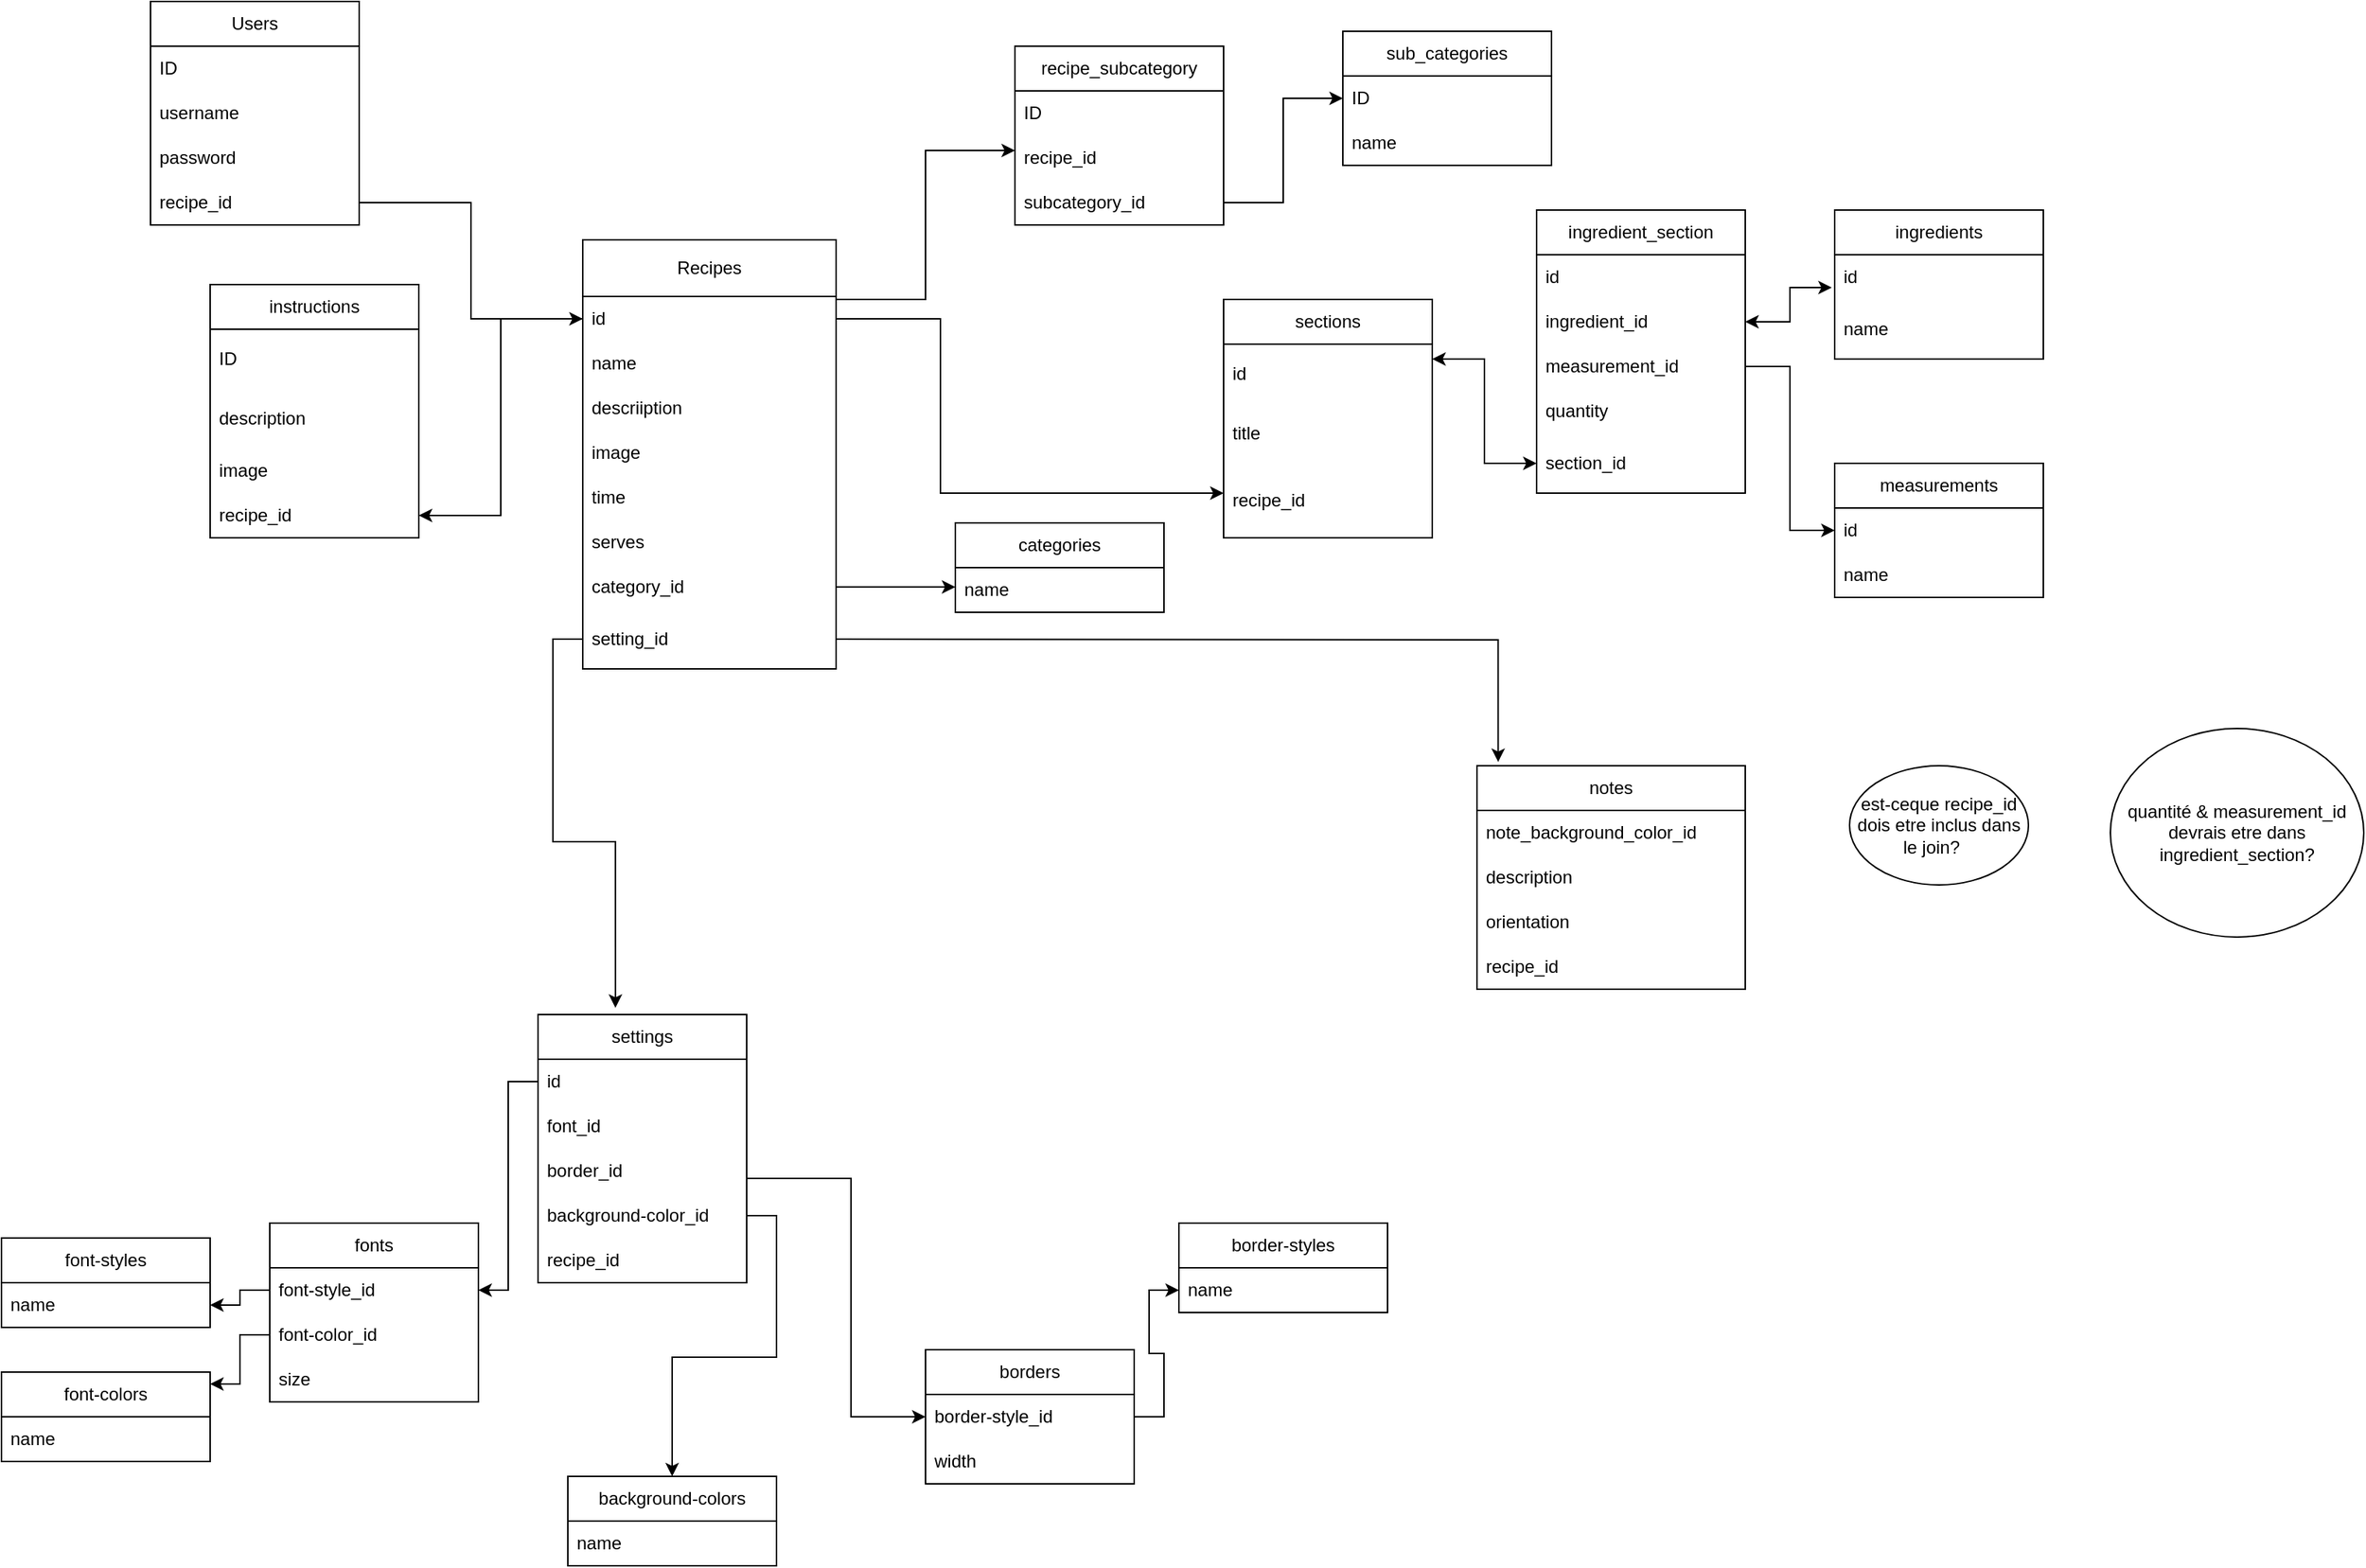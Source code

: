 <mxfile version="22.0.8" type="device">
  <diagram name="Page-1" id="aw0_Zk7qJ66wMODNrK_e">
    <mxGraphModel dx="2693" dy="1874" grid="1" gridSize="10" guides="1" tooltips="1" connect="1" arrows="1" fold="1" page="1" pageScale="1" pageWidth="850" pageHeight="1100" math="0" shadow="0">
      <root>
        <mxCell id="0" />
        <mxCell id="1" parent="0" />
        <mxCell id="UhI_G0-VECtlu7Wtr8I--2" value="Users" style="swimlane;fontStyle=0;childLayout=stackLayout;horizontal=1;startSize=30;horizontalStack=0;resizeParent=1;resizeParentMax=0;resizeLast=0;collapsible=1;marginBottom=0;whiteSpace=wrap;html=1;" parent="1" vertex="1">
          <mxGeometry x="-40" y="-120" width="140" height="150" as="geometry" />
        </mxCell>
        <mxCell id="UhI_G0-VECtlu7Wtr8I--3" value="ID " style="text;strokeColor=none;fillColor=none;align=left;verticalAlign=middle;spacingLeft=4;spacingRight=4;overflow=hidden;points=[[0,0.5],[1,0.5]];portConstraint=eastwest;rotatable=0;whiteSpace=wrap;html=1;" parent="UhI_G0-VECtlu7Wtr8I--2" vertex="1">
          <mxGeometry y="30" width="140" height="30" as="geometry" />
        </mxCell>
        <mxCell id="Pv1r5vACAm2EMASnibKt-13" value="username&lt;br&gt;" style="text;strokeColor=none;fillColor=none;align=left;verticalAlign=middle;spacingLeft=4;spacingRight=4;overflow=hidden;points=[[0,0.5],[1,0.5]];portConstraint=eastwest;rotatable=0;whiteSpace=wrap;html=1;" vertex="1" parent="UhI_G0-VECtlu7Wtr8I--2">
          <mxGeometry y="60" width="140" height="30" as="geometry" />
        </mxCell>
        <mxCell id="UhI_G0-VECtlu7Wtr8I--4" value="password" style="text;strokeColor=none;fillColor=none;align=left;verticalAlign=middle;spacingLeft=4;spacingRight=4;overflow=hidden;points=[[0,0.5],[1,0.5]];portConstraint=eastwest;rotatable=0;whiteSpace=wrap;html=1;" parent="UhI_G0-VECtlu7Wtr8I--2" vertex="1">
          <mxGeometry y="90" width="140" height="30" as="geometry" />
        </mxCell>
        <mxCell id="UhI_G0-VECtlu7Wtr8I--5" value="recipe_id" style="text;strokeColor=none;fillColor=none;align=left;verticalAlign=middle;spacingLeft=4;spacingRight=4;overflow=hidden;points=[[0,0.5],[1,0.5]];portConstraint=eastwest;rotatable=0;whiteSpace=wrap;html=1;" parent="UhI_G0-VECtlu7Wtr8I--2" vertex="1">
          <mxGeometry y="120" width="140" height="30" as="geometry" />
        </mxCell>
        <mxCell id="UhI_G0-VECtlu7Wtr8I--6" value="Recipes" style="swimlane;fontStyle=0;childLayout=stackLayout;horizontal=1;startSize=38;horizontalStack=0;resizeParent=1;resizeParentMax=0;resizeLast=0;collapsible=1;marginBottom=0;whiteSpace=wrap;html=1;" parent="1" vertex="1">
          <mxGeometry x="250" y="40" width="170" height="288" as="geometry">
            <mxRectangle x="350" y="332" width="80" height="30" as="alternateBounds" />
          </mxGeometry>
        </mxCell>
        <mxCell id="UhI_G0-VECtlu7Wtr8I--26" value="id" style="text;strokeColor=none;fillColor=none;align=left;verticalAlign=middle;spacingLeft=4;spacingRight=4;overflow=hidden;points=[[0,0.5],[1,0.5]];portConstraint=eastwest;rotatable=0;whiteSpace=wrap;html=1;" parent="UhI_G0-VECtlu7Wtr8I--6" vertex="1">
          <mxGeometry y="38" width="170" height="30" as="geometry" />
        </mxCell>
        <mxCell id="F0eO1zSZgxlCz4yN3Jvu-18" value="name" style="text;strokeColor=none;fillColor=none;align=left;verticalAlign=middle;spacingLeft=4;spacingRight=4;overflow=hidden;points=[[0,0.5],[1,0.5]];portConstraint=eastwest;rotatable=0;whiteSpace=wrap;html=1;" parent="UhI_G0-VECtlu7Wtr8I--6" vertex="1">
          <mxGeometry y="68" width="170" height="30" as="geometry" />
        </mxCell>
        <mxCell id="UhI_G0-VECtlu7Wtr8I--7" value="descriiption" style="text;strokeColor=none;fillColor=none;align=left;verticalAlign=middle;spacingLeft=4;spacingRight=4;overflow=hidden;points=[[0,0.5],[1,0.5]];portConstraint=eastwest;rotatable=0;whiteSpace=wrap;html=1;" parent="UhI_G0-VECtlu7Wtr8I--6" vertex="1">
          <mxGeometry y="98" width="170" height="30" as="geometry" />
        </mxCell>
        <mxCell id="UhI_G0-VECtlu7Wtr8I--8" value="image" style="text;strokeColor=none;fillColor=none;align=left;verticalAlign=middle;spacingLeft=4;spacingRight=4;overflow=hidden;points=[[0,0.5],[1,0.5]];portConstraint=eastwest;rotatable=0;whiteSpace=wrap;html=1;" parent="UhI_G0-VECtlu7Wtr8I--6" vertex="1">
          <mxGeometry y="128" width="170" height="30" as="geometry" />
        </mxCell>
        <mxCell id="UhI_G0-VECtlu7Wtr8I--17" value="time" style="text;strokeColor=none;fillColor=none;align=left;verticalAlign=middle;spacingLeft=4;spacingRight=4;overflow=hidden;points=[[0,0.5],[1,0.5]];portConstraint=eastwest;rotatable=0;whiteSpace=wrap;html=1;" parent="UhI_G0-VECtlu7Wtr8I--6" vertex="1">
          <mxGeometry y="158" width="170" height="30" as="geometry" />
        </mxCell>
        <mxCell id="UhI_G0-VECtlu7Wtr8I--16" value="serves" style="text;strokeColor=none;fillColor=none;align=left;verticalAlign=middle;spacingLeft=4;spacingRight=4;overflow=hidden;points=[[0,0.5],[1,0.5]];portConstraint=eastwest;rotatable=0;whiteSpace=wrap;html=1;" parent="UhI_G0-VECtlu7Wtr8I--6" vertex="1">
          <mxGeometry y="188" width="170" height="30" as="geometry" />
        </mxCell>
        <mxCell id="UhI_G0-VECtlu7Wtr8I--20" value="category_id" style="text;strokeColor=none;fillColor=none;align=left;verticalAlign=middle;spacingLeft=4;spacingRight=4;overflow=hidden;points=[[0,0.5],[1,0.5]];portConstraint=eastwest;rotatable=0;whiteSpace=wrap;html=1;" parent="UhI_G0-VECtlu7Wtr8I--6" vertex="1">
          <mxGeometry y="218" width="170" height="30" as="geometry" />
        </mxCell>
        <mxCell id="UhI_G0-VECtlu7Wtr8I--103" value="setting_id" style="text;strokeColor=none;fillColor=none;align=left;verticalAlign=middle;spacingLeft=4;spacingRight=4;overflow=hidden;points=[[0,0.5],[1,0.5]];portConstraint=eastwest;rotatable=0;whiteSpace=wrap;html=1;" parent="UhI_G0-VECtlu7Wtr8I--6" vertex="1">
          <mxGeometry y="248" width="170" height="40" as="geometry" />
        </mxCell>
        <mxCell id="UhI_G0-VECtlu7Wtr8I--22" value="ingredients" style="swimlane;fontStyle=0;childLayout=stackLayout;horizontal=1;startSize=30;horizontalStack=0;resizeParent=1;resizeParentMax=0;resizeLast=0;collapsible=1;marginBottom=0;whiteSpace=wrap;html=1;" parent="1" vertex="1">
          <mxGeometry x="1090" y="20" width="140" height="100" as="geometry" />
        </mxCell>
        <mxCell id="RSVYdxsUzsgV8Y28oBYR-6" value="id" style="text;strokeColor=none;fillColor=none;align=left;verticalAlign=middle;spacingLeft=4;spacingRight=4;overflow=hidden;points=[[0,0.5],[1,0.5]];portConstraint=eastwest;rotatable=0;whiteSpace=wrap;html=1;" parent="UhI_G0-VECtlu7Wtr8I--22" vertex="1">
          <mxGeometry y="30" width="140" height="30" as="geometry" />
        </mxCell>
        <mxCell id="UhI_G0-VECtlu7Wtr8I--23" value="name" style="text;strokeColor=none;fillColor=none;align=left;verticalAlign=middle;spacingLeft=4;spacingRight=4;overflow=hidden;points=[[0,0.5],[1,0.5]];portConstraint=eastwest;rotatable=0;whiteSpace=wrap;html=1;" parent="UhI_G0-VECtlu7Wtr8I--22" vertex="1">
          <mxGeometry y="60" width="140" height="40" as="geometry" />
        </mxCell>
        <mxCell id="UhI_G0-VECtlu7Wtr8I--27" value="measurements" style="swimlane;fontStyle=0;childLayout=stackLayout;horizontal=1;startSize=30;horizontalStack=0;resizeParent=1;resizeParentMax=0;resizeLast=0;collapsible=1;marginBottom=0;whiteSpace=wrap;html=1;" parent="1" vertex="1">
          <mxGeometry x="1090" y="190" width="140" height="90" as="geometry" />
        </mxCell>
        <mxCell id="UhI_G0-VECtlu7Wtr8I--28" value="id" style="text;strokeColor=none;fillColor=none;align=left;verticalAlign=middle;spacingLeft=4;spacingRight=4;overflow=hidden;points=[[0,0.5],[1,0.5]];portConstraint=eastwest;rotatable=0;whiteSpace=wrap;html=1;" parent="UhI_G0-VECtlu7Wtr8I--27" vertex="1">
          <mxGeometry y="30" width="140" height="30" as="geometry" />
        </mxCell>
        <mxCell id="RSVYdxsUzsgV8Y28oBYR-7" value="name" style="text;strokeColor=none;fillColor=none;align=left;verticalAlign=middle;spacingLeft=4;spacingRight=4;overflow=hidden;points=[[0,0.5],[1,0.5]];portConstraint=eastwest;rotatable=0;whiteSpace=wrap;html=1;" parent="UhI_G0-VECtlu7Wtr8I--27" vertex="1">
          <mxGeometry y="60" width="140" height="30" as="geometry" />
        </mxCell>
        <mxCell id="UhI_G0-VECtlu7Wtr8I--31" value="categories" style="swimlane;fontStyle=0;childLayout=stackLayout;horizontal=1;startSize=30;horizontalStack=0;resizeParent=1;resizeParentMax=0;resizeLast=0;collapsible=1;marginBottom=0;whiteSpace=wrap;html=1;" parent="1" vertex="1">
          <mxGeometry x="500" y="230" width="140" height="60" as="geometry" />
        </mxCell>
        <mxCell id="UhI_G0-VECtlu7Wtr8I--32" value="name" style="text;strokeColor=none;fillColor=none;align=left;verticalAlign=middle;spacingLeft=4;spacingRight=4;overflow=hidden;points=[[0,0.5],[1,0.5]];portConstraint=eastwest;rotatable=0;whiteSpace=wrap;html=1;" parent="UhI_G0-VECtlu7Wtr8I--31" vertex="1">
          <mxGeometry y="30" width="140" height="30" as="geometry" />
        </mxCell>
        <mxCell id="UhI_G0-VECtlu7Wtr8I--35" value="sub_categories" style="swimlane;fontStyle=0;childLayout=stackLayout;horizontal=1;startSize=30;horizontalStack=0;resizeParent=1;resizeParentMax=0;resizeLast=0;collapsible=1;marginBottom=0;whiteSpace=wrap;html=1;" parent="1" vertex="1">
          <mxGeometry x="760" y="-100" width="140" height="90" as="geometry" />
        </mxCell>
        <mxCell id="UhI_G0-VECtlu7Wtr8I--36" value="ID " style="text;strokeColor=none;fillColor=none;align=left;verticalAlign=middle;spacingLeft=4;spacingRight=4;overflow=hidden;points=[[0,0.5],[1,0.5]];portConstraint=eastwest;rotatable=0;whiteSpace=wrap;html=1;" parent="UhI_G0-VECtlu7Wtr8I--35" vertex="1">
          <mxGeometry y="30" width="140" height="30" as="geometry" />
        </mxCell>
        <mxCell id="Pv1r5vACAm2EMASnibKt-11" value="name" style="text;strokeColor=none;fillColor=none;align=left;verticalAlign=middle;spacingLeft=4;spacingRight=4;overflow=hidden;points=[[0,0.5],[1,0.5]];portConstraint=eastwest;rotatable=0;whiteSpace=wrap;html=1;" vertex="1" parent="UhI_G0-VECtlu7Wtr8I--35">
          <mxGeometry y="60" width="140" height="30" as="geometry" />
        </mxCell>
        <mxCell id="UhI_G0-VECtlu7Wtr8I--37" value="recipe_subcategory" style="swimlane;fontStyle=0;childLayout=stackLayout;horizontal=1;startSize=30;horizontalStack=0;resizeParent=1;resizeParentMax=0;resizeLast=0;collapsible=1;marginBottom=0;whiteSpace=wrap;html=1;" parent="1" vertex="1">
          <mxGeometry x="540" y="-90" width="140" height="120" as="geometry" />
        </mxCell>
        <mxCell id="Pv1r5vACAm2EMASnibKt-8" value="ID " style="text;strokeColor=none;fillColor=none;align=left;verticalAlign=middle;spacingLeft=4;spacingRight=4;overflow=hidden;points=[[0,0.5],[1,0.5]];portConstraint=eastwest;rotatable=0;whiteSpace=wrap;html=1;" vertex="1" parent="UhI_G0-VECtlu7Wtr8I--37">
          <mxGeometry y="30" width="140" height="30" as="geometry" />
        </mxCell>
        <mxCell id="UhI_G0-VECtlu7Wtr8I--38" value="recipe_id" style="text;strokeColor=none;fillColor=none;align=left;verticalAlign=middle;spacingLeft=4;spacingRight=4;overflow=hidden;points=[[0,0.5],[1,0.5]];portConstraint=eastwest;rotatable=0;whiteSpace=wrap;html=1;" parent="UhI_G0-VECtlu7Wtr8I--37" vertex="1">
          <mxGeometry y="60" width="140" height="30" as="geometry" />
        </mxCell>
        <mxCell id="F0eO1zSZgxlCz4yN3Jvu-16" value="subcategory_id" style="text;strokeColor=none;fillColor=none;align=left;verticalAlign=middle;spacingLeft=4;spacingRight=4;overflow=hidden;points=[[0,0.5],[1,0.5]];portConstraint=eastwest;rotatable=0;whiteSpace=wrap;html=1;" parent="UhI_G0-VECtlu7Wtr8I--37" vertex="1">
          <mxGeometry y="90" width="140" height="30" as="geometry" />
        </mxCell>
        <mxCell id="UhI_G0-VECtlu7Wtr8I--39" value="sections" style="swimlane;fontStyle=0;childLayout=stackLayout;horizontal=1;startSize=30;horizontalStack=0;resizeParent=1;resizeParentMax=0;resizeLast=0;collapsible=1;marginBottom=0;whiteSpace=wrap;html=1;" parent="1" vertex="1">
          <mxGeometry x="680" y="80" width="140" height="160" as="geometry" />
        </mxCell>
        <mxCell id="RSVYdxsUzsgV8Y28oBYR-1" value="id" style="text;strokeColor=none;fillColor=none;align=left;verticalAlign=middle;spacingLeft=4;spacingRight=4;overflow=hidden;points=[[0,0.5],[1,0.5]];portConstraint=eastwest;rotatable=0;whiteSpace=wrap;html=1;" parent="UhI_G0-VECtlu7Wtr8I--39" vertex="1">
          <mxGeometry y="30" width="140" height="40" as="geometry" />
        </mxCell>
        <mxCell id="F0eO1zSZgxlCz4yN3Jvu-5" value="title" style="text;strokeColor=none;fillColor=none;align=left;verticalAlign=middle;spacingLeft=4;spacingRight=4;overflow=hidden;points=[[0,0.5],[1,0.5]];portConstraint=eastwest;rotatable=0;whiteSpace=wrap;html=1;" parent="UhI_G0-VECtlu7Wtr8I--39" vertex="1">
          <mxGeometry y="70" width="140" height="40" as="geometry" />
        </mxCell>
        <mxCell id="UhI_G0-VECtlu7Wtr8I--40" value="recipe_id" style="text;strokeColor=none;fillColor=none;align=left;verticalAlign=middle;spacingLeft=4;spacingRight=4;overflow=hidden;points=[[0,0.5],[1,0.5]];portConstraint=eastwest;rotatable=0;whiteSpace=wrap;html=1;" parent="UhI_G0-VECtlu7Wtr8I--39" vertex="1">
          <mxGeometry y="110" width="140" height="50" as="geometry" />
        </mxCell>
        <mxCell id="UhI_G0-VECtlu7Wtr8I--53" value="" style="edgeStyle=orthogonalEdgeStyle;rounded=0;orthogonalLoop=1;jettySize=auto;html=1;exitX=1;exitY=0.5;exitDx=0;exitDy=0;" parent="1" source="UhI_G0-VECtlu7Wtr8I--26" target="UhI_G0-VECtlu7Wtr8I--40" edge="1">
          <mxGeometry relative="1" as="geometry">
            <mxPoint x="420" y="364" as="sourcePoint" />
            <Array as="points">
              <mxPoint x="490" y="93" />
              <mxPoint x="490" y="210" />
              <mxPoint x="750" y="210" />
            </Array>
          </mxGeometry>
        </mxCell>
        <mxCell id="UhI_G0-VECtlu7Wtr8I--54" value="" style="edgeStyle=orthogonalEdgeStyle;rounded=0;orthogonalLoop=1;jettySize=auto;html=1;exitX=1;exitY=0.5;exitDx=0;exitDy=0;" parent="1" source="UhI_G0-VECtlu7Wtr8I--26" target="UhI_G0-VECtlu7Wtr8I--38" edge="1">
          <mxGeometry relative="1" as="geometry">
            <mxPoint x="420" y="303.04" as="sourcePoint" />
            <Array as="points">
              <mxPoint x="420" y="80" />
              <mxPoint x="480" y="80" />
              <mxPoint x="480" y="-20" />
            </Array>
          </mxGeometry>
        </mxCell>
        <mxCell id="UhI_G0-VECtlu7Wtr8I--55" value="" style="edgeStyle=orthogonalEdgeStyle;rounded=0;orthogonalLoop=1;jettySize=auto;html=1;exitX=1;exitY=0.5;exitDx=0;exitDy=0;" parent="1" source="F0eO1zSZgxlCz4yN3Jvu-16" target="UhI_G0-VECtlu7Wtr8I--36" edge="1">
          <mxGeometry relative="1" as="geometry">
            <mxPoint x="420" y="273.04" as="sourcePoint" />
          </mxGeometry>
        </mxCell>
        <mxCell id="UhI_G0-VECtlu7Wtr8I--57" value="" style="edgeStyle=orthogonalEdgeStyle;rounded=0;orthogonalLoop=1;jettySize=auto;html=1;" parent="1" source="UhI_G0-VECtlu7Wtr8I--20" target="UhI_G0-VECtlu7Wtr8I--32" edge="1">
          <mxGeometry relative="1" as="geometry">
            <Array as="points">
              <mxPoint x="480" y="273" />
              <mxPoint x="480" y="273" />
            </Array>
          </mxGeometry>
        </mxCell>
        <mxCell id="UhI_G0-VECtlu7Wtr8I--59" value="" style="endArrow=classic;startArrow=classic;html=1;rounded=0;entryX=-0.014;entryY=-0.2;entryDx=0;entryDy=0;entryPerimeter=0;exitX=1;exitY=0.5;exitDx=0;exitDy=0;edgeStyle=orthogonalEdgeStyle;" parent="1" source="F0eO1zSZgxlCz4yN3Jvu-2" target="UhI_G0-VECtlu7Wtr8I--23" edge="1">
          <mxGeometry width="50" height="50" relative="1" as="geometry">
            <mxPoint x="780" y="475" as="sourcePoint" />
            <mxPoint x="450" y="360" as="targetPoint" />
          </mxGeometry>
        </mxCell>
        <mxCell id="UhI_G0-VECtlu7Wtr8I--60" value="" style="edgeStyle=orthogonalEdgeStyle;rounded=0;orthogonalLoop=1;jettySize=auto;html=1;" parent="1" source="UhI_G0-VECtlu7Wtr8I--25" target="UhI_G0-VECtlu7Wtr8I--28" edge="1">
          <mxGeometry relative="1" as="geometry" />
        </mxCell>
        <mxCell id="UhI_G0-VECtlu7Wtr8I--61" value="" style="edgeStyle=orthogonalEdgeStyle;rounded=0;orthogonalLoop=1;jettySize=auto;html=1;entryX=0;entryY=0.5;entryDx=0;entryDy=0;" parent="1" source="UhI_G0-VECtlu7Wtr8I--5" target="UhI_G0-VECtlu7Wtr8I--26" edge="1">
          <mxGeometry relative="1" as="geometry" />
        </mxCell>
        <mxCell id="UhI_G0-VECtlu7Wtr8I--62" value="instructions" style="swimlane;fontStyle=0;childLayout=stackLayout;horizontal=1;startSize=30;horizontalStack=0;resizeParent=1;resizeParentMax=0;resizeLast=0;collapsible=1;marginBottom=0;whiteSpace=wrap;html=1;" parent="1" vertex="1">
          <mxGeometry y="70" width="140" height="170" as="geometry" />
        </mxCell>
        <mxCell id="UhI_G0-VECtlu7Wtr8I--64" value="ID" style="text;strokeColor=none;fillColor=none;align=left;verticalAlign=middle;spacingLeft=4;spacingRight=4;overflow=hidden;points=[[0,0.5],[1,0.5]];portConstraint=eastwest;rotatable=0;whiteSpace=wrap;html=1;" parent="UhI_G0-VECtlu7Wtr8I--62" vertex="1">
          <mxGeometry y="30" width="140" height="40" as="geometry" />
        </mxCell>
        <mxCell id="Pv1r5vACAm2EMASnibKt-5" value="description" style="text;strokeColor=none;fillColor=none;align=left;verticalAlign=middle;spacingLeft=4;spacingRight=4;overflow=hidden;points=[[0,0.5],[1,0.5]];portConstraint=eastwest;rotatable=0;whiteSpace=wrap;html=1;" vertex="1" parent="UhI_G0-VECtlu7Wtr8I--62">
          <mxGeometry y="70" width="140" height="40" as="geometry" />
        </mxCell>
        <mxCell id="UhI_G0-VECtlu7Wtr8I--70" value="image" style="text;strokeColor=none;fillColor=none;align=left;verticalAlign=middle;spacingLeft=4;spacingRight=4;overflow=hidden;points=[[0,0.5],[1,0.5]];portConstraint=eastwest;rotatable=0;whiteSpace=wrap;html=1;" parent="UhI_G0-VECtlu7Wtr8I--62" vertex="1">
          <mxGeometry y="110" width="140" height="30" as="geometry" />
        </mxCell>
        <mxCell id="F0eO1zSZgxlCz4yN3Jvu-17" value="recipe_id" style="text;strokeColor=none;fillColor=none;align=left;verticalAlign=middle;spacingLeft=4;spacingRight=4;overflow=hidden;points=[[0,0.5],[1,0.5]];portConstraint=eastwest;rotatable=0;whiteSpace=wrap;html=1;" parent="UhI_G0-VECtlu7Wtr8I--62" vertex="1">
          <mxGeometry y="140" width="140" height="30" as="geometry" />
        </mxCell>
        <mxCell id="UhI_G0-VECtlu7Wtr8I--71" value="notes" style="swimlane;fontStyle=0;childLayout=stackLayout;horizontal=1;startSize=30;horizontalStack=0;resizeParent=1;resizeParentMax=0;resizeLast=0;collapsible=1;marginBottom=0;whiteSpace=wrap;html=1;" parent="1" vertex="1">
          <mxGeometry x="850" y="393" width="180" height="150" as="geometry" />
        </mxCell>
        <mxCell id="UhI_G0-VECtlu7Wtr8I--73" value="note_background_color_id" style="text;strokeColor=none;fillColor=none;align=left;verticalAlign=middle;spacingLeft=4;spacingRight=4;overflow=hidden;points=[[0,0.5],[1,0.5]];portConstraint=eastwest;rotatable=0;whiteSpace=wrap;html=1;" parent="UhI_G0-VECtlu7Wtr8I--71" vertex="1">
          <mxGeometry y="30" width="180" height="30" as="geometry" />
        </mxCell>
        <mxCell id="UhI_G0-VECtlu7Wtr8I--72" value="description" style="text;strokeColor=none;fillColor=none;align=left;verticalAlign=middle;spacingLeft=4;spacingRight=4;overflow=hidden;points=[[0,0.5],[1,0.5]];portConstraint=eastwest;rotatable=0;whiteSpace=wrap;html=1;" parent="UhI_G0-VECtlu7Wtr8I--71" vertex="1">
          <mxGeometry y="60" width="180" height="30" as="geometry" />
        </mxCell>
        <mxCell id="UhI_G0-VECtlu7Wtr8I--74" value="orientation&amp;nbsp;" style="text;strokeColor=none;fillColor=none;align=left;verticalAlign=middle;spacingLeft=4;spacingRight=4;overflow=hidden;points=[[0,0.5],[1,0.5]];portConstraint=eastwest;rotatable=0;whiteSpace=wrap;html=1;" parent="UhI_G0-VECtlu7Wtr8I--71" vertex="1">
          <mxGeometry y="90" width="180" height="30" as="geometry" />
        </mxCell>
        <mxCell id="F0eO1zSZgxlCz4yN3Jvu-9" value="recipe_id" style="text;strokeColor=none;fillColor=none;align=left;verticalAlign=middle;spacingLeft=4;spacingRight=4;overflow=hidden;points=[[0,0.5],[1,0.5]];portConstraint=eastwest;rotatable=0;whiteSpace=wrap;html=1;" parent="UhI_G0-VECtlu7Wtr8I--71" vertex="1">
          <mxGeometry y="120" width="180" height="30" as="geometry" />
        </mxCell>
        <mxCell id="UhI_G0-VECtlu7Wtr8I--76" value="" style="edgeStyle=orthogonalEdgeStyle;rounded=0;orthogonalLoop=1;jettySize=auto;html=1;entryX=0.079;entryY=-0.017;entryDx=0;entryDy=0;entryPerimeter=0;" parent="1" target="UhI_G0-VECtlu7Wtr8I--71" edge="1">
          <mxGeometry relative="1" as="geometry">
            <mxPoint x="420" y="308" as="sourcePoint" />
          </mxGeometry>
        </mxCell>
        <mxCell id="UhI_G0-VECtlu7Wtr8I--77" value="fonts" style="swimlane;fontStyle=0;childLayout=stackLayout;horizontal=1;startSize=30;horizontalStack=0;resizeParent=1;resizeParentMax=0;resizeLast=0;collapsible=1;marginBottom=0;whiteSpace=wrap;html=1;" parent="1" vertex="1">
          <mxGeometry x="40" y="700" width="140" height="120" as="geometry" />
        </mxCell>
        <mxCell id="UhI_G0-VECtlu7Wtr8I--78" value="font-style_id" style="text;strokeColor=none;fillColor=none;align=left;verticalAlign=middle;spacingLeft=4;spacingRight=4;overflow=hidden;points=[[0,0.5],[1,0.5]];portConstraint=eastwest;rotatable=0;whiteSpace=wrap;html=1;" parent="UhI_G0-VECtlu7Wtr8I--77" vertex="1">
          <mxGeometry y="30" width="140" height="30" as="geometry" />
        </mxCell>
        <mxCell id="UhI_G0-VECtlu7Wtr8I--79" value="font-color_id" style="text;strokeColor=none;fillColor=none;align=left;verticalAlign=middle;spacingLeft=4;spacingRight=4;overflow=hidden;points=[[0,0.5],[1,0.5]];portConstraint=eastwest;rotatable=0;whiteSpace=wrap;html=1;" parent="UhI_G0-VECtlu7Wtr8I--77" vertex="1">
          <mxGeometry y="60" width="140" height="30" as="geometry" />
        </mxCell>
        <mxCell id="UhI_G0-VECtlu7Wtr8I--80" value="size" style="text;strokeColor=none;fillColor=none;align=left;verticalAlign=middle;spacingLeft=4;spacingRight=4;overflow=hidden;points=[[0,0.5],[1,0.5]];portConstraint=eastwest;rotatable=0;whiteSpace=wrap;html=1;" parent="UhI_G0-VECtlu7Wtr8I--77" vertex="1">
          <mxGeometry y="90" width="140" height="30" as="geometry" />
        </mxCell>
        <mxCell id="UhI_G0-VECtlu7Wtr8I--85" value="font-styles" style="swimlane;fontStyle=0;childLayout=stackLayout;horizontal=1;startSize=30;horizontalStack=0;resizeParent=1;resizeParentMax=0;resizeLast=0;collapsible=1;marginBottom=0;whiteSpace=wrap;html=1;" parent="1" vertex="1">
          <mxGeometry x="-140" y="710" width="140" height="60" as="geometry" />
        </mxCell>
        <mxCell id="UhI_G0-VECtlu7Wtr8I--86" value="name" style="text;strokeColor=none;fillColor=none;align=left;verticalAlign=middle;spacingLeft=4;spacingRight=4;overflow=hidden;points=[[0,0.5],[1,0.5]];portConstraint=eastwest;rotatable=0;whiteSpace=wrap;html=1;" parent="UhI_G0-VECtlu7Wtr8I--85" vertex="1">
          <mxGeometry y="30" width="140" height="30" as="geometry" />
        </mxCell>
        <mxCell id="UhI_G0-VECtlu7Wtr8I--89" value="font-colors" style="swimlane;fontStyle=0;childLayout=stackLayout;horizontal=1;startSize=30;horizontalStack=0;resizeParent=1;resizeParentMax=0;resizeLast=0;collapsible=1;marginBottom=0;whiteSpace=wrap;html=1;" parent="1" vertex="1">
          <mxGeometry x="-140" y="800" width="140" height="60" as="geometry" />
        </mxCell>
        <mxCell id="UhI_G0-VECtlu7Wtr8I--90" value="name" style="text;strokeColor=none;fillColor=none;align=left;verticalAlign=middle;spacingLeft=4;spacingRight=4;overflow=hidden;points=[[0,0.5],[1,0.5]];portConstraint=eastwest;rotatable=0;whiteSpace=wrap;html=1;" parent="UhI_G0-VECtlu7Wtr8I--89" vertex="1">
          <mxGeometry y="30" width="140" height="30" as="geometry" />
        </mxCell>
        <mxCell id="UhI_G0-VECtlu7Wtr8I--93" value="border-styles" style="swimlane;fontStyle=0;childLayout=stackLayout;horizontal=1;startSize=30;horizontalStack=0;resizeParent=1;resizeParentMax=0;resizeLast=0;collapsible=1;marginBottom=0;whiteSpace=wrap;html=1;" parent="1" vertex="1">
          <mxGeometry x="650" y="700" width="140" height="60" as="geometry" />
        </mxCell>
        <mxCell id="UhI_G0-VECtlu7Wtr8I--94" value="name" style="text;strokeColor=none;fillColor=none;align=left;verticalAlign=middle;spacingLeft=4;spacingRight=4;overflow=hidden;points=[[0,0.5],[1,0.5]];portConstraint=eastwest;rotatable=0;whiteSpace=wrap;html=1;" parent="UhI_G0-VECtlu7Wtr8I--93" vertex="1">
          <mxGeometry y="30" width="140" height="30" as="geometry" />
        </mxCell>
        <mxCell id="UhI_G0-VECtlu7Wtr8I--97" value="background-colors" style="swimlane;fontStyle=0;childLayout=stackLayout;horizontal=1;startSize=30;horizontalStack=0;resizeParent=1;resizeParentMax=0;resizeLast=0;collapsible=1;marginBottom=0;whiteSpace=wrap;html=1;" parent="1" vertex="1">
          <mxGeometry x="240" y="870" width="140" height="60" as="geometry" />
        </mxCell>
        <mxCell id="UhI_G0-VECtlu7Wtr8I--98" value="name" style="text;strokeColor=none;fillColor=none;align=left;verticalAlign=middle;spacingLeft=4;spacingRight=4;overflow=hidden;points=[[0,0.5],[1,0.5]];portConstraint=eastwest;rotatable=0;whiteSpace=wrap;html=1;" parent="UhI_G0-VECtlu7Wtr8I--97" vertex="1">
          <mxGeometry y="30" width="140" height="30" as="geometry" />
        </mxCell>
        <mxCell id="UhI_G0-VECtlu7Wtr8I--99" value="settings" style="swimlane;fontStyle=0;childLayout=stackLayout;horizontal=1;startSize=30;horizontalStack=0;resizeParent=1;resizeParentMax=0;resizeLast=0;collapsible=1;marginBottom=0;whiteSpace=wrap;html=1;" parent="1" vertex="1">
          <mxGeometry x="220" y="560" width="140" height="180" as="geometry" />
        </mxCell>
        <mxCell id="UhI_G0-VECtlu7Wtr8I--100" value="id" style="text;strokeColor=none;fillColor=none;align=left;verticalAlign=middle;spacingLeft=4;spacingRight=4;overflow=hidden;points=[[0,0.5],[1,0.5]];portConstraint=eastwest;rotatable=0;whiteSpace=wrap;html=1;" parent="UhI_G0-VECtlu7Wtr8I--99" vertex="1">
          <mxGeometry y="30" width="140" height="30" as="geometry" />
        </mxCell>
        <mxCell id="RSVYdxsUzsgV8Y28oBYR-10" value="font_id" style="text;strokeColor=none;fillColor=none;align=left;verticalAlign=middle;spacingLeft=4;spacingRight=4;overflow=hidden;points=[[0,0.5],[1,0.5]];portConstraint=eastwest;rotatable=0;whiteSpace=wrap;html=1;" parent="UhI_G0-VECtlu7Wtr8I--99" vertex="1">
          <mxGeometry y="60" width="140" height="30" as="geometry" />
        </mxCell>
        <mxCell id="UhI_G0-VECtlu7Wtr8I--101" value="border_id" style="text;strokeColor=none;fillColor=none;align=left;verticalAlign=middle;spacingLeft=4;spacingRight=4;overflow=hidden;points=[[0,0.5],[1,0.5]];portConstraint=eastwest;rotatable=0;whiteSpace=wrap;html=1;" parent="UhI_G0-VECtlu7Wtr8I--99" vertex="1">
          <mxGeometry y="90" width="140" height="30" as="geometry" />
        </mxCell>
        <mxCell id="UhI_G0-VECtlu7Wtr8I--102" value="background-color_id" style="text;strokeColor=none;fillColor=none;align=left;verticalAlign=middle;spacingLeft=4;spacingRight=4;overflow=hidden;points=[[0,0.5],[1,0.5]];portConstraint=eastwest;rotatable=0;whiteSpace=wrap;html=1;" parent="UhI_G0-VECtlu7Wtr8I--99" vertex="1">
          <mxGeometry y="120" width="140" height="30" as="geometry" />
        </mxCell>
        <mxCell id="F0eO1zSZgxlCz4yN3Jvu-8" value="recipe_id" style="text;strokeColor=none;fillColor=none;align=left;verticalAlign=middle;spacingLeft=4;spacingRight=4;overflow=hidden;points=[[0,0.5],[1,0.5]];portConstraint=eastwest;rotatable=0;whiteSpace=wrap;html=1;" parent="UhI_G0-VECtlu7Wtr8I--99" vertex="1">
          <mxGeometry y="150" width="140" height="30" as="geometry" />
        </mxCell>
        <mxCell id="UhI_G0-VECtlu7Wtr8I--105" value="" style="edgeStyle=orthogonalEdgeStyle;rounded=0;orthogonalLoop=1;jettySize=auto;html=1;entryX=0.371;entryY=-0.025;entryDx=0;entryDy=0;entryPerimeter=0;" parent="1" source="UhI_G0-VECtlu7Wtr8I--103" target="UhI_G0-VECtlu7Wtr8I--99" edge="1">
          <mxGeometry relative="1" as="geometry" />
        </mxCell>
        <mxCell id="UhI_G0-VECtlu7Wtr8I--107" value="" style="edgeStyle=orthogonalEdgeStyle;rounded=0;orthogonalLoop=1;jettySize=auto;html=1;" parent="1" source="UhI_G0-VECtlu7Wtr8I--100" target="UhI_G0-VECtlu7Wtr8I--78" edge="1">
          <mxGeometry relative="1" as="geometry" />
        </mxCell>
        <mxCell id="UhI_G0-VECtlu7Wtr8I--108" value="" style="edgeStyle=orthogonalEdgeStyle;rounded=0;orthogonalLoop=1;jettySize=auto;html=1;" parent="1" source="UhI_G0-VECtlu7Wtr8I--78" target="UhI_G0-VECtlu7Wtr8I--86" edge="1">
          <mxGeometry relative="1" as="geometry" />
        </mxCell>
        <mxCell id="UhI_G0-VECtlu7Wtr8I--109" value="" style="edgeStyle=orthogonalEdgeStyle;rounded=0;orthogonalLoop=1;jettySize=auto;html=1;entryX=1;entryY=0.133;entryDx=0;entryDy=0;entryPerimeter=0;" parent="1" source="UhI_G0-VECtlu7Wtr8I--79" target="UhI_G0-VECtlu7Wtr8I--89" edge="1">
          <mxGeometry relative="1" as="geometry" />
        </mxCell>
        <mxCell id="UhI_G0-VECtlu7Wtr8I--111" value="borders" style="swimlane;fontStyle=0;childLayout=stackLayout;horizontal=1;startSize=30;horizontalStack=0;resizeParent=1;resizeParentMax=0;resizeLast=0;collapsible=1;marginBottom=0;whiteSpace=wrap;html=1;" parent="1" vertex="1">
          <mxGeometry x="480" y="785" width="140" height="90" as="geometry" />
        </mxCell>
        <mxCell id="UhI_G0-VECtlu7Wtr8I--112" value="border-style_id" style="text;strokeColor=none;fillColor=none;align=left;verticalAlign=middle;spacingLeft=4;spacingRight=4;overflow=hidden;points=[[0,0.5],[1,0.5]];portConstraint=eastwest;rotatable=0;whiteSpace=wrap;html=1;" parent="UhI_G0-VECtlu7Wtr8I--111" vertex="1">
          <mxGeometry y="30" width="140" height="30" as="geometry" />
        </mxCell>
        <mxCell id="UhI_G0-VECtlu7Wtr8I--113" value="width" style="text;strokeColor=none;fillColor=none;align=left;verticalAlign=middle;spacingLeft=4;spacingRight=4;overflow=hidden;points=[[0,0.5],[1,0.5]];portConstraint=eastwest;rotatable=0;whiteSpace=wrap;html=1;" parent="UhI_G0-VECtlu7Wtr8I--111" vertex="1">
          <mxGeometry y="60" width="140" height="30" as="geometry" />
        </mxCell>
        <mxCell id="UhI_G0-VECtlu7Wtr8I--115" value="" style="edgeStyle=orthogonalEdgeStyle;rounded=0;orthogonalLoop=1;jettySize=auto;html=1;" parent="1" source="UhI_G0-VECtlu7Wtr8I--112" target="UhI_G0-VECtlu7Wtr8I--94" edge="1">
          <mxGeometry relative="1" as="geometry" />
        </mxCell>
        <mxCell id="UhI_G0-VECtlu7Wtr8I--117" value="" style="edgeStyle=orthogonalEdgeStyle;rounded=0;orthogonalLoop=1;jettySize=auto;html=1;" parent="1" source="UhI_G0-VECtlu7Wtr8I--102" target="UhI_G0-VECtlu7Wtr8I--97" edge="1">
          <mxGeometry relative="1" as="geometry" />
        </mxCell>
        <mxCell id="UhI_G0-VECtlu7Wtr8I--118" value="" style="edgeStyle=orthogonalEdgeStyle;rounded=0;orthogonalLoop=1;jettySize=auto;html=1;exitX=1;exitY=0.5;exitDx=0;exitDy=0;" parent="1" source="UhI_G0-VECtlu7Wtr8I--101" target="UhI_G0-VECtlu7Wtr8I--112" edge="1">
          <mxGeometry relative="1" as="geometry">
            <mxPoint x="310" y="670" as="sourcePoint" />
            <Array as="points">
              <mxPoint x="360" y="670" />
              <mxPoint x="430" y="670" />
              <mxPoint x="430" y="830" />
            </Array>
          </mxGeometry>
        </mxCell>
        <mxCell id="F0eO1zSZgxlCz4yN3Jvu-1" value="ingredient_section" style="swimlane;fontStyle=0;childLayout=stackLayout;horizontal=1;startSize=30;horizontalStack=0;resizeParent=1;resizeParentMax=0;resizeLast=0;collapsible=1;marginBottom=0;whiteSpace=wrap;html=1;" parent="1" vertex="1">
          <mxGeometry x="890" y="20" width="140" height="190" as="geometry" />
        </mxCell>
        <mxCell id="RSVYdxsUzsgV8Y28oBYR-3" value="id" style="text;strokeColor=none;fillColor=none;align=left;verticalAlign=middle;spacingLeft=4;spacingRight=4;overflow=hidden;points=[[0,0.5],[1,0.5]];portConstraint=eastwest;rotatable=0;whiteSpace=wrap;html=1;" parent="F0eO1zSZgxlCz4yN3Jvu-1" vertex="1">
          <mxGeometry y="30" width="140" height="30" as="geometry" />
        </mxCell>
        <mxCell id="F0eO1zSZgxlCz4yN3Jvu-2" value="ingredient_id" style="text;strokeColor=none;fillColor=none;align=left;verticalAlign=middle;spacingLeft=4;spacingRight=4;overflow=hidden;points=[[0,0.5],[1,0.5]];portConstraint=eastwest;rotatable=0;whiteSpace=wrap;html=1;" parent="F0eO1zSZgxlCz4yN3Jvu-1" vertex="1">
          <mxGeometry y="60" width="140" height="30" as="geometry" />
        </mxCell>
        <mxCell id="UhI_G0-VECtlu7Wtr8I--25" value="measurement_id" style="text;strokeColor=none;fillColor=none;align=left;verticalAlign=middle;spacingLeft=4;spacingRight=4;overflow=hidden;points=[[0,0.5],[1,0.5]];portConstraint=eastwest;rotatable=0;whiteSpace=wrap;html=1;" parent="F0eO1zSZgxlCz4yN3Jvu-1" vertex="1">
          <mxGeometry y="90" width="140" height="30" as="geometry" />
        </mxCell>
        <mxCell id="UhI_G0-VECtlu7Wtr8I--24" value="quantity" style="text;strokeColor=none;fillColor=none;align=left;verticalAlign=middle;spacingLeft=4;spacingRight=4;overflow=hidden;points=[[0,0.5],[1,0.5]];portConstraint=eastwest;rotatable=0;whiteSpace=wrap;html=1;" parent="F0eO1zSZgxlCz4yN3Jvu-1" vertex="1">
          <mxGeometry y="120" width="140" height="30" as="geometry" />
        </mxCell>
        <mxCell id="F0eO1zSZgxlCz4yN3Jvu-3" value="section_id" style="text;strokeColor=none;fillColor=none;align=left;verticalAlign=middle;spacingLeft=4;spacingRight=4;overflow=hidden;points=[[0,0.5],[1,0.5]];portConstraint=eastwest;rotatable=0;whiteSpace=wrap;html=1;" parent="F0eO1zSZgxlCz4yN3Jvu-1" vertex="1">
          <mxGeometry y="150" width="140" height="40" as="geometry" />
        </mxCell>
        <mxCell id="F0eO1zSZgxlCz4yN3Jvu-6" value="" style="endArrow=classic;startArrow=classic;html=1;rounded=0;edgeStyle=orthogonalEdgeStyle;" parent="1" source="UhI_G0-VECtlu7Wtr8I--39" target="F0eO1zSZgxlCz4yN3Jvu-3" edge="1">
          <mxGeometry width="50" height="50" relative="1" as="geometry">
            <mxPoint x="980" y="525" as="sourcePoint" />
            <mxPoint x="1028" y="374" as="targetPoint" />
            <Array as="points">
              <mxPoint x="855" y="120" />
              <mxPoint x="855" y="190" />
            </Array>
          </mxGeometry>
        </mxCell>
        <mxCell id="Pv1r5vACAm2EMASnibKt-1" value="quantité &amp;amp; measurement_id devrais etre dans ingredient_section?" style="ellipse;whiteSpace=wrap;html=1;" vertex="1" parent="1">
          <mxGeometry x="1275" y="368" width="170" height="140" as="geometry" />
        </mxCell>
        <mxCell id="Pv1r5vACAm2EMASnibKt-2" value="est-ceque recipe_id dois etre inclus dans le join?&amp;nbsp;&amp;nbsp;&amp;nbsp; " style="ellipse;whiteSpace=wrap;html=1;" vertex="1" parent="1">
          <mxGeometry x="1100" y="393" width="120" height="80" as="geometry" />
        </mxCell>
        <mxCell id="Pv1r5vACAm2EMASnibKt-7" value="" style="edgeStyle=orthogonalEdgeStyle;rounded=0;orthogonalLoop=1;jettySize=auto;html=1;entryX=1;entryY=0.5;entryDx=0;entryDy=0;" edge="1" parent="1" source="UhI_G0-VECtlu7Wtr8I--26" target="F0eO1zSZgxlCz4yN3Jvu-17">
          <mxGeometry relative="1" as="geometry" />
        </mxCell>
      </root>
    </mxGraphModel>
  </diagram>
</mxfile>
